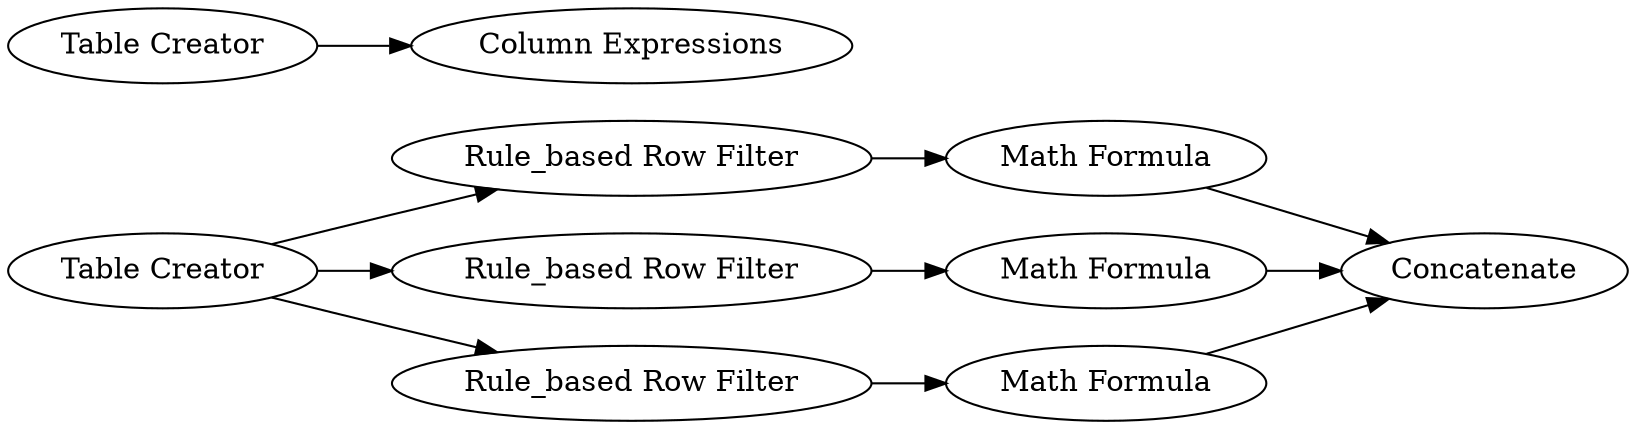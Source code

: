 digraph {
	12 [label="Table Creator"]
	13 [label="Rule_based Row Filter"]
	14 [label="Rule_based Row Filter"]
	15 [label="Rule_based Row Filter"]
	16 [label="Math Formula"]
	17 [label="Math Formula"]
	18 [label="Math Formula"]
	19 [label=Concatenate]
	20 [label="Column Expressions"]
	21 [label="Table Creator"]
	12 -> 13
	12 -> 14
	12 -> 15
	13 -> 16
	14 -> 17
	15 -> 18
	16 -> 19
	17 -> 19
	18 -> 19
	21 -> 20
	rankdir=LR
}
